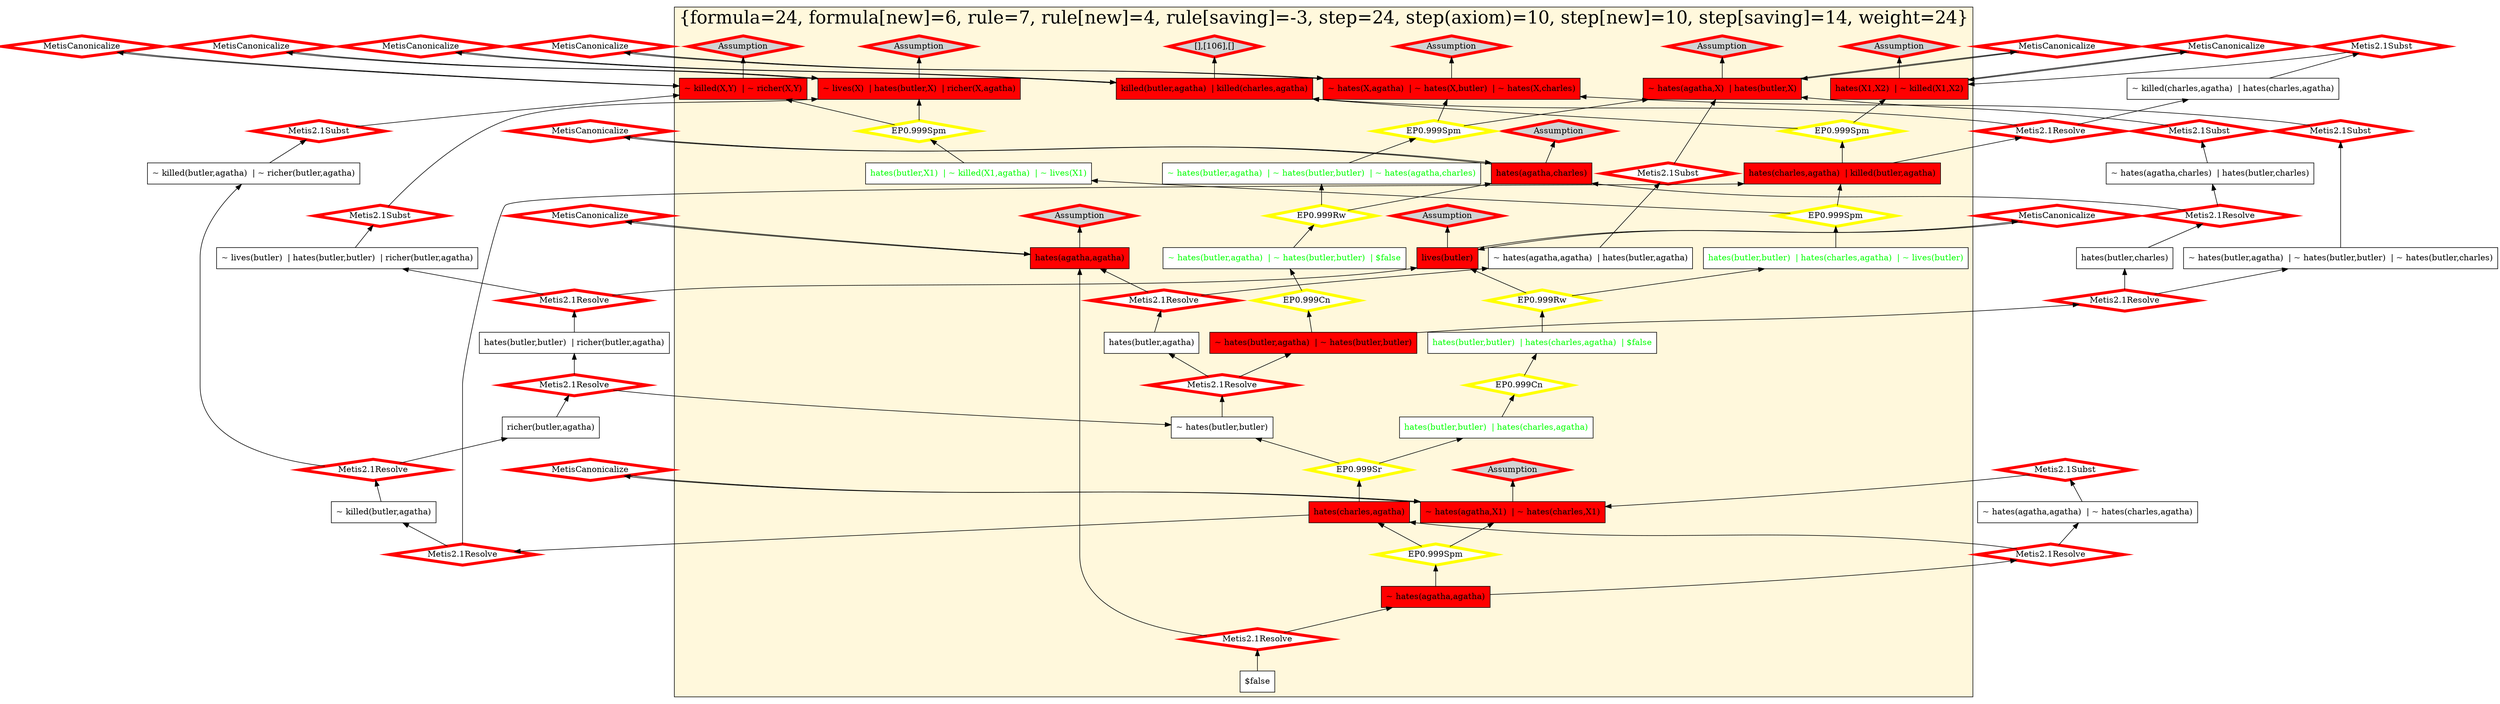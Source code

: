 digraph g 
{ rankdir=BT;
   
  "x_44" [ color="black" shape="box" label="~ killed(X,Y)  | hates(X,Y)" fillcolor="red" style="filled"  ];
  "x_60" [ color="black" shape="box" label="hates(butler,X1)  | ~ hates(agatha,X1)" fillcolor="red" style="filled"  ];
  "x_4" [ color="black" shape="box" label="$false" fillcolor="white" style="filled"  ];
  "x_5" [ color="black" shape="box" label="hates(butler,charles)" fillcolor="white" style="filled"  ];
  "x_108" [ color="black" shape="box" label="~ killed(X,Y)  | ~ richer(X,Y)" fillcolor="red" style="filled"  ];
  "x_6" [ fontcolor="green" color="black" shape="box" label="hates(butler,butler)  | hates(charles,agatha)" fillcolor="white" style="filled"  ];
  "x_68" [ color="black" shape="box" label="hates(charles,agatha)  | killed(butler,agatha)" fillcolor="red" style="filled"  ];
  "x_7" [ color="black" shape="box" label="~ killed(butler,agatha)  | ~ richer(butler,agatha)" fillcolor="white" style="filled"  ];
  "x_93" [ color="black" shape="box" label="richer(X1,agatha)  | hates(butler,X1)  | ~ lives(X1)" fillcolor="red" style="filled"  ];
  "x_44" [ color="black" shape="box" label="~ killed(X,Y)  | hates(X,Y)" fillcolor="red" style="filled"  ];
  "x_83" [ color="black" shape="box" label="~ hates(butler,butler)" fillcolor="white" style="filled"  ];
  "x_13" [ color="black" shape="box" label="hates(agatha,agatha)" fillcolor="red" style="filled"  ];
  "x_118" [ color="black" shape="box" label="~ hates(butler,agatha)  | ~ hates(butler,butler)" fillcolor="red" style="filled"  ];
  "x_85" [ color="black" shape="box" label="~ hates(X1,agatha)  | ~ hates(X1,butler)  | ~ hates(X1,charles)" fillcolor="red" style="filled"  ];
  "x_87" [ fontcolor="green" color="black" shape="box" label="hates(butler,butler)  | hates(charles,agatha)  | $false" fillcolor="white" style="filled"  ];
  "x_19" [ fontcolor="green" color="black" shape="box" label="~ hates(butler,agatha)  | ~ hates(butler,butler)  | $false" fillcolor="white" style="filled"  ];
  "x_131" [ color="black" shape="box" label="hates(agatha,charles)" fillcolor="red" style="filled"  ];
  "x_20" [ fontcolor="green" color="black" shape="box" label="~ hates(butler,agatha)  | ~ hates(butler,butler)  | ~ hates(agatha,charles)" fillcolor="white" style="filled"  ];
  "x_22" [ color="black" shape="box" label="~ lives(butler)  | hates(butler,butler)  | richer(butler,agatha)" fillcolor="white" style="filled"  ];
  "x_99" [ color="black" shape="box" label="~ hates(agatha,X)  | ~ hates(charles,X)" fillcolor="red" style="filled"  ];
  "x_23" [ fontcolor="green" color="black" shape="box" label="hates(butler,X1)  | ~ killed(X1,agatha)  | ~ lives(X1)" fillcolor="white" style="filled"  ];
  "x_92" [ color="black" shape="box" label="~ killed(butler,agatha)" fillcolor="white" style="filled"  ];
  "x_93" [ color="black" shape="box" label="~ lives(X)  | richer(X,agatha)  | hates(butler,X)" fillcolor="red" style="filled"  ];
  "x_25" [ color="black" shape="box" label="~ hates(agatha,agatha)" fillcolor="red" style="filled"  ];
  "x_26" [ color="black" shape="box" label="~ hates(agatha,agatha)  | ~ hates(charles,agatha)" fillcolor="white" style="filled"  ];
  "x_83" [ color="black" shape="box" label="~ hates(butler,butler)" fillcolor="white" style="filled"  ];
  "x_13" [ color="black" shape="box" label="hates(agatha,agatha)" fillcolor="red" style="filled"  ];
  "x_99" [ color="black" shape="box" label="~ hates(agatha,X)  | ~ hates(charles,X)" fillcolor="red" style="filled"  ];
  "x_49" [ color="black" shape="box" label="lives(butler)" fillcolor="red" style="filled"  ];
  "x_106" [ color="black" shape="box" label="killed(butler,agatha)  | killed(charles,agatha)" fillcolor="red" style="filled"  ];
  "x_25" [ color="black" shape="box" label="~ hates(agatha,agatha)" fillcolor="red" style="filled"  ];
  "x_108" [ color="black" shape="box" label="~ killed(X1,X2)  | ~ richer(X1,X2)" fillcolor="red" style="filled"  ];
  "x_93" [ color="black" shape="box" label="~ lives(X)  | hates(butler,X)  | richer(X,agatha)" fillcolor="red" style="filled"  ];
  "x_49" [ color="black" shape="box" label="lives(butler)" fillcolor="red" style="filled"  ];
  "x_131" [ color="black" shape="box" label="hates(agatha,charles)" fillcolor="red" style="filled"  ];
  "x_60" [ color="black" shape="box" label="~ hates(agatha,X)  | hates(butler,X)" fillcolor="red" style="filled"  ];
  "x_113" [ color="black" shape="box" label="hates(butler,butler)  | richer(butler,agatha)" fillcolor="white" style="filled"  ];
  "x_55" [ color="black" shape="box" label="hates(butler,agatha)" fillcolor="white" style="filled"  ];
  "x_41" [ color="black" shape="box" label="~ killed(charles,agatha)  | hates(charles,agatha)" fillcolor="white" style="filled"  ];
  "x_85" [ color="black" shape="box" label="~ hates(X,agatha)  | ~ hates(X,butler)  | ~ hates(X,charles)" fillcolor="red" style="filled"  ];
  "x_43" [ color="black" shape="box" label="richer(butler,agatha)" fillcolor="white" style="filled"  ];
  "x_116" [ color="black" shape="box" label="~ hates(butler,agatha)  | ~ hates(butler,butler)  | ~ hates(butler,charles)" fillcolor="white" style="filled"  ];
  "x_44" [ color="black" shape="box" label="hates(X1,X2)  | ~ killed(X1,X2)" fillcolor="red" style="filled"  ];
  "x_119" [ color="black" shape="box" label="~ hates(agatha,agatha)  | hates(butler,agatha)" fillcolor="white" style="filled"  ];
  "x_118" [ color="black" shape="box" label="~ hates(butler,agatha)  | ~ hates(butler,butler)" fillcolor="red" style="filled"  ];
  "x_121" [ fontcolor="green" color="black" shape="box" label="hates(butler,butler)  | hates(charles,agatha)  | ~ lives(butler)" fillcolor="white" style="filled"  ];
  "x_123" [ color="black" shape="box" label="hates(charles,agatha)" fillcolor="red" style="filled"  ];
  "x_106" [ color="black" shape="box" label="killed(butler,agatha)  | killed(charles,agatha)" fillcolor="red" style="filled"  ];
  "x_123" [ color="black" shape="box" label="hates(charles,agatha)" fillcolor="red" style="filled"  ];
  "x_49" [ color="black" shape="box" label="lives(butler)" fillcolor="red" style="filled"  ];
  "x_85" [ color="black" shape="box" label="~ hates(X,agatha)  | ~ hates(X,butler)  | ~ hates(X,charles)" fillcolor="red" style="filled"  ];
  "x_131" [ color="black" shape="box" label="hates(agatha,charles)" fillcolor="red" style="filled"  ];
  "x_106" [ color="black" shape="box" label="killed(butler,agatha)  | killed(charles,agatha)" fillcolor="red" style="filled"  ];
  "x_60" [ color="black" shape="box" label="~ hates(agatha,X)  | hates(butler,X)" fillcolor="red" style="filled"  ];
  "x_138" [ color="black" shape="box" label="~ hates(agatha,charles)  | hates(butler,charles)" fillcolor="white" style="filled"  ];
  "x_68" [ color="black" shape="box" label="hates(charles,agatha)  | killed(butler,agatha)" fillcolor="red" style="filled"  ];
  "x_99" [ color="black" shape="box" label="~ hates(agatha,X1)  | ~ hates(charles,X1)" fillcolor="red" style="filled"  ];
  "x_108" [ color="black" shape="box" label="~ killed(X,Y)  | ~ richer(X,Y)" fillcolor="red" style="filled"  ];
  "1450b6d7:1242c262046:-7faa" [ URL="http://browser.inference-web.org/iwbrowser/BrowseNodeSet?url=http%3A%2F%2Finference-web.org%2Fproofs%2Ftptp%2FSolutions%2FPUZ%2FPUZ001-1%2FMetis---2.2%2Fanswer.owl%23ns_refute_0_12" color="red" shape="diamond" label="MetisCanonicalize" fillcolor="white" style="filled" penwidth="5"  ];
  "x_131" -> "1450b6d7:1242c262046:-7faa";
  "1450b6d7:1242c262046:-7faa" -> "x_131";
  "1450b6d7:1242c262046:-7f73" [ URL="http://browser.inference-web.org/iwbrowser/BrowseNodeSet?url=http%3A%2F%2Finference-web.org%2Fproofs%2Ftptp%2FSolutions%2FPUZ%2FPUZ001-1%2FMetis---2.2%2Fanswer.owl%23ns_refute_0_3" color="red" shape="diamond" label="MetisCanonicalize" fillcolor="white" style="filled" penwidth="5"  ];
  "x_44" -> "1450b6d7:1242c262046:-7f73";
  "1450b6d7:1242c262046:-7f73" -> "x_44";
  "1450b6d7:1242c262046:-7f7c" [ URL="http://browser.inference-web.org/iwbrowser/BrowseNodeSet?url=http%3A%2F%2Finference-web.org%2Fproofs%2Ftptp%2FSolutions%2FPUZ%2FPUZ001-1%2FMetis---2.2%2Fanswer.owl%23ns_refute_0_5" color="red" shape="diamond" label="Metis2.1Resolve" fillcolor="white" style="filled" penwidth="5"  ];
  "x_68" -> "1450b6d7:1242c262046:-7f7c";
  "1450b6d7:1242c262046:-7f7c" -> "x_41";
  "1450b6d7:1242c262046:-7f7c" -> "x_106";
  "1450b6d7:1242c262046:-7fd7" [ URL="http://browser.inference-web.org/iwbrowser/BrowseNodeSet?url=http%3A%2F%2Finference-web.org%2Fproofs%2Ftptp%2FSolutions%2FPUZ%2FPUZ001-1%2FMetis---2.2%2Fanswer.owl%23ns_poorer_killer" color="red" shape="diamond" label="Assumption" fillcolor="lightgrey" style="filled" penwidth="5"  ];
  "x_108" -> "1450b6d7:1242c262046:-7fd7";
  "1450b6d7:1242c262046:-7f44" [ URL="http://browser.inference-web.org/iwbrowser/BrowseNodeSet?url=http%3A%2F%2Finference-web.org%2Fproofs%2Ftptp%2FSolutions%2FPUZ%2FPUZ001-1%2FEP---1.1pre%2Fanswer.owl%23ns_40" color="yellow" shape="diamond" label="EP0.999Sr" fillcolor="white" style="filled" penwidth="5"  ];
  "x_123" -> "1450b6d7:1242c262046:-7f44";
  "1450b6d7:1242c262046:-7f44" -> "x_6";
  "1450b6d7:1242c262046:-7f44" -> "x_83";
  "1450b6d7:1242c262046:-7f8e" [ URL="http://browser.inference-web.org/iwbrowser/BrowseNodeSet?url=http%3A%2F%2Finference-web.org%2Fproofs%2Ftptp%2FSolutions%2FPUZ%2FPUZ001-1%2FMetis---2.2%2Fanswer.owl%23ns_refute_0_10" color="red" shape="diamond" label="Metis2.1Subst" fillcolor="white" style="filled" penwidth="5"  ];
  "x_22" -> "1450b6d7:1242c262046:-7f8e";
  "1450b6d7:1242c262046:-7f8e" -> "x_93";
  "1450b6d7:1242c262046:-7ef8" [ URL="http://browser.inference-web.org/iwbrowser/BrowseNodeSet?url=http%3A%2F%2Finference-web.org%2Fproofs%2Ftptp%2FSolutions%2FPUZ%2FPUZ001-1%2FEP---1.1pre%2Fanswer.owl%23ns_26" color="yellow" shape="diamond" label="EP0.999Rw" fillcolor="white" style="filled" penwidth="5"  ];
  "x_87" -> "1450b6d7:1242c262046:-7ef8";
  "1450b6d7:1242c262046:-7ef8" -> "x_49";
  "1450b6d7:1242c262046:-7ef8" -> "x_121";
  "1450b6d7:1242c262046:-7fc5" [ URL="http://browser.inference-web.org/iwbrowser/BrowseNodeSet?url=http%3A%2F%2Finference-web.org%2Fproofs%2Ftptp%2FSolutions%2FPUZ%2FPUZ001-1%2FMetis---2.2%2Fanswer.owl%23ns_refute_0_17" color="red" shape="diamond" label="Metis2.1Subst" fillcolor="white" style="filled" penwidth="5"  ];
  "x_116" -> "1450b6d7:1242c262046:-7fc5";
  "1450b6d7:1242c262046:-7fc5" -> "x_85";
  "1450b6d7:1242c262046:-7efc" [ URL="http://browser.inference-web.org/iwbrowser/BrowseNodeSet?url=http%3A%2F%2Finference-web.org%2Fproofs%2Ftptp%2FSolutions%2FPUZ%2FPUZ001-1%2FEP---1.1pre%2Fanswer.owl%23ns_27" color="yellow" shape="diamond" label="EP0.999Cn" fillcolor="white" style="filled" penwidth="5"  ];
  "x_6" -> "1450b6d7:1242c262046:-7efc";
  "1450b6d7:1242c262046:-7efc" -> "x_87";
  "1450b6d7:1242c262046:-7fba" [ URL="http://browser.inference-web.org/iwbrowser/BrowseNodeSet?url=http%3A%2F%2Finference-web.org%2Fproofs%2Ftptp%2FSolutions%2FPUZ%2FPUZ001-1%2FMetis---2.2%2Fanswer.owl%23ns_refute_0_15" color="red" shape="diamond" label="Metis2.1Resolve" fillcolor="white" style="filled" penwidth="5"  ];
  "x_5" -> "1450b6d7:1242c262046:-7fba";
  "1450b6d7:1242c262046:-7fba" -> "x_131";
  "1450b6d7:1242c262046:-7fba" -> "x_138";
  "1450b6d7:1242c262046:-7ff9" [ URL="http://browser.inference-web.org/iwbrowser/BrowseNodeSet?url=http%3A%2F%2Finference-web.org%2Fproofs%2Ftptp%2FSolutions%2FPUZ%2FPUZ001-1%2FMetis---2.2%2Fanswer.owl%23ns_refute_0_26" color="red" shape="diamond" label="Metis2.1Resolve" fillcolor="white" style="filled" penwidth="5"  ];
  "x_25" -> "1450b6d7:1242c262046:-7ff9";
  "1450b6d7:1242c262046:-7ff9" -> "x_26";
  "1450b6d7:1242c262046:-7ff9" -> "x_123";
  "1450b6d7:1242c262046:-7f15" [ URL="http://browser.inference-web.org/iwbrowser/BrowseNodeSet?url=http%3A%2F%2Finference-web.org%2Fproofs%2Ftptp%2FSolutions%2FPUZ%2FPUZ001-1%2FEP---1.1pre%2Fanswer.owl%23ns_19" color="yellow" shape="diamond" label="EP0.999Rw" fillcolor="white" style="filled" penwidth="5"  ];
  "x_19" -> "1450b6d7:1242c262046:-7f15";
  "1450b6d7:1242c262046:-7f15" -> "x_20";
  "1450b6d7:1242c262046:-7f15" -> "x_131";
  "1450b6d7:1242c262046:-7f96" [ URL="http://browser.inference-web.org/iwbrowser/BrowseNodeSet?url=http%3A%2F%2Finference-web.org%2Fproofs%2Ftptp%2FSolutions%2FPUZ%2FPUZ001-1%2FMetis---2.2%2Fanswer.owl%23ns_agatha_hates_agatha" color="red" shape="diamond" label="Assumption" fillcolor="lightgrey" style="filled" penwidth="5"  ];
  "x_13" -> "1450b6d7:1242c262046:-7f96";
  "1450b6d7:1242c262046:-7fe9" [ URL="http://browser.inference-web.org/iwbrowser/BrowseNodeSet?url=http%3A%2F%2Finference-web.org%2Fproofs%2Ftptp%2FSolutions%2FPUZ%2FPUZ001-1%2FMetis---2.2%2Fanswer.owl%23ns_refute_0_25" color="red" shape="diamond" label="Metis2.1Resolve" fillcolor="white" style="filled" penwidth="5"  ];
  "x_123" -> "1450b6d7:1242c262046:-7fe9";
  "1450b6d7:1242c262046:-7fe9" -> "x_68";
  "1450b6d7:1242c262046:-7fe9" -> "x_92";
  "1450b6d7:1242c262046:-7fc1" [ URL="http://browser.inference-web.org/iwbrowser/BrowseNodeSet?url=http%3A%2F%2Finference-web.org%2Fproofs%2Ftptp%2FSolutions%2FPUZ%2FPUZ001-1%2FMetis---2.2%2Fanswer.owl%23ns_refute_0_16" color="red" shape="diamond" label="MetisCanonicalize" fillcolor="white" style="filled" penwidth="5"  ];
  "x_85" -> "1450b6d7:1242c262046:-7fc1";
  "1450b6d7:1242c262046:-7fc1" -> "x_85";
  "1450b6d7:1242c262046:-7f6f" [ URL="http://browser.inference-web.org/iwbrowser/BrowseNodeSet?url=http%3A%2F%2Finference-web.org%2Fproofs%2Ftptp%2FSolutions%2FPUZ%2FPUZ001-1%2FMetis---2.2%2Fanswer.owl%23ns_killer_hates_victim" color="red" shape="diamond" label="Assumption" fillcolor="lightgrey" style="filled" penwidth="5"  ];
  "x_44" -> "1450b6d7:1242c262046:-7f6f";
  "1450b6d7:1242c262046:-7f9e" [ URL="http://browser.inference-web.org/iwbrowser/BrowseNodeSet?url=http%3A%2F%2Finference-web.org%2Fproofs%2Ftptp%2FSolutions%2FPUZ%2FPUZ001-1%2FMetis---2.2%2Fanswer.owl%23ns_refute_0_20" color="red" shape="diamond" label="Metis2.1Subst" fillcolor="white" style="filled" penwidth="5"  ];
  "x_119" -> "1450b6d7:1242c262046:-7f9e";
  "1450b6d7:1242c262046:-7f9e" -> "x_60";
  "1450b6d7:1242c262046:-7f0b" [ URL="http://browser.inference-web.org/iwbrowser/BrowseNodeSet?url=http%3A%2F%2Finference-web.org%2Fproofs%2Ftptp%2FSolutions%2FPUZ%2FPUZ001-1%2FEP---1.1pre%2Fanswer.owl%23ns_18" color="yellow" shape="diamond" label="EP0.999Spm" fillcolor="white" style="filled" penwidth="5"  ];
  "x_20" -> "1450b6d7:1242c262046:-7f0b";
  "1450b6d7:1242c262046:-7f0b" -> "x_60";
  "1450b6d7:1242c262046:-7f0b" -> "x_85";
  "1450b6d7:1242c262046:-7f68" [ URL="http://browser.inference-web.org/iwbrowser/BrowseNodeSet?url=http%3A%2F%2Finference-web.org%2Fproofs%2Ftptp%2FSolutions%2FPUZ%2FPUZ001-1%2FMetis---2.2%2Fanswer.owl%23ns_prove_neither_charles_nor_butler_did_it" color="red" shape="diamond" label="[],[106],[]" fillcolor="lightgrey" style="filled" penwidth="5"  ];
  "x_106" -> "1450b6d7:1242c262046:-7f68";
  "1450b6d7:1242c262046:-7f86" [ URL="http://browser.inference-web.org/iwbrowser/BrowseNodeSet?url=http%3A%2F%2Finference-web.org%2Fproofs%2Ftptp%2FSolutions%2FPUZ%2FPUZ001-1%2FMetis---2.2%2Fanswer.owl%23ns_butler_hates_poor" color="red" shape="diamond" label="Assumption" fillcolor="lightgrey" style="filled" penwidth="5"  ];
  "x_93" -> "1450b6d7:1242c262046:-7f86";
  "1450b6d7:1242c262046:-7fca" [ URL="http://browser.inference-web.org/iwbrowser/BrowseNodeSet?url=http%3A%2F%2Finference-web.org%2Fproofs%2Ftptp%2FSolutions%2FPUZ%2FPUZ001-1%2FMetis---2.2%2Fanswer.owl%23ns_refute_0_18" color="red" shape="diamond" label="Metis2.1Resolve" fillcolor="white" style="filled" penwidth="5"  ];
  "x_118" -> "1450b6d7:1242c262046:-7fca";
  "1450b6d7:1242c262046:-7fca" -> "x_5";
  "1450b6d7:1242c262046:-7fca" -> "x_116";
  "1450b6d7:1242c262046:-7f19" [ URL="http://browser.inference-web.org/iwbrowser/BrowseNodeSet?url=http%3A%2F%2Finference-web.org%2Fproofs%2Ftptp%2FSolutions%2FPUZ%2FPUZ001-1%2FEP---1.1pre%2Fanswer.owl%23ns_20" color="yellow" shape="diamond" label="EP0.999Cn" fillcolor="white" style="filled" penwidth="5"  ];
  "x_118" -> "1450b6d7:1242c262046:-7f19";
  "1450b6d7:1242c262046:-7f19" -> "x_19";
  "1450b6d7:1242c262046:-7fa6" [ URL="http://browser.inference-web.org/iwbrowser/BrowseNodeSet?url=http%3A%2F%2Finference-web.org%2Fproofs%2Ftptp%2FSolutions%2FPUZ%2FPUZ001-1%2FMetis---2.2%2Fanswer.owl%23ns_agatha_hates_charles" color="red" shape="diamond" label="Assumption" fillcolor="lightgrey" style="filled" penwidth="5"  ];
  "x_131" -> "1450b6d7:1242c262046:-7fa6";
  "1450b6d7:1242c262046:-7ffe" [ URL="http://browser.inference-web.org/iwbrowser/BrowseNodeSet?url=http%3A%2F%2Finference-web.org%2Fproofs%2Ftptp%2FSolutions%2FPUZ%2FPUZ001-1%2FMetis---2.2%2Fanswer.owl%23answer" color="red" shape="diamond" label="Metis2.1Resolve" fillcolor="white" style="filled" penwidth="5"  ];
  "x_4" -> "1450b6d7:1242c262046:-7ffe";
  "1450b6d7:1242c262046:-7ffe" -> "x_13";
  "1450b6d7:1242c262046:-7ffe" -> "x_25";
  "1450b6d7:1242c262046:-7ff0" [ URL="http://browser.inference-web.org/iwbrowser/BrowseNodeSet?url=http%3A%2F%2Finference-web.org%2Fproofs%2Ftptp%2FSolutions%2FPUZ%2FPUZ001-1%2FMetis---2.2%2Fanswer.owl%23ns_refute_0_0" color="red" shape="diamond" label="MetisCanonicalize" fillcolor="white" style="filled" penwidth="5"  ];
  "x_99" -> "1450b6d7:1242c262046:-7ff0";
  "1450b6d7:1242c262046:-7ff0" -> "x_99";
  "1450b6d7:1242c262046:-7ff4" [ URL="http://browser.inference-web.org/iwbrowser/BrowseNodeSet?url=http%3A%2F%2Finference-web.org%2Fproofs%2Ftptp%2FSolutions%2FPUZ%2FPUZ001-1%2FMetis---2.2%2Fanswer.owl%23ns_refute_0_1" color="red" shape="diamond" label="Metis2.1Subst" fillcolor="white" style="filled" penwidth="5"  ];
  "x_26" -> "1450b6d7:1242c262046:-7ff4";
  "1450b6d7:1242c262046:-7ff4" -> "x_99";
  "1450b6d7:1242c262046:-7f93" [ URL="http://browser.inference-web.org/iwbrowser/BrowseNodeSet?url=http%3A%2F%2Finference-web.org%2Fproofs%2Ftptp%2FSolutions%2FPUZ%2FPUZ001-1%2FMetis---2.2%2Fanswer.owl%23ns_refute_0_11" color="red" shape="diamond" label="Metis2.1Resolve" fillcolor="white" style="filled" penwidth="5"  ];
  "x_113" -> "1450b6d7:1242c262046:-7f93";
  "1450b6d7:1242c262046:-7f93" -> "x_22";
  "1450b6d7:1242c262046:-7f93" -> "x_49";
  "1450b6d7:1242c262046:-7fec" [ URL="http://browser.inference-web.org/iwbrowser/BrowseNodeSet?url=http%3A%2F%2Finference-web.org%2Fproofs%2Ftptp%2FSolutions%2FPUZ%2FPUZ001-1%2FMetis---2.2%2Fanswer.owl%23ns_different_hates" color="red" shape="diamond" label="Assumption" fillcolor="lightgrey" style="filled" penwidth="5"  ];
  "x_99" -> "1450b6d7:1242c262046:-7fec";
  "1450b6d7:1242c262046:-7fb1" [ URL="http://browser.inference-web.org/iwbrowser/BrowseNodeSet?url=http%3A%2F%2Finference-web.org%2Fproofs%2Ftptp%2FSolutions%2FPUZ%2FPUZ001-1%2FMetis---2.2%2Fanswer.owl%23ns_refute_0_13" color="red" shape="diamond" label="MetisCanonicalize" fillcolor="white" style="filled" penwidth="5"  ];
  "x_60" -> "1450b6d7:1242c262046:-7fb1";
  "1450b6d7:1242c262046:-7fb1" -> "x_60";
  "1450b6d7:1242c262046:-7f7f" [ URL="http://browser.inference-web.org/iwbrowser/BrowseNodeSet?url=http%3A%2F%2Finference-web.org%2Fproofs%2Ftptp%2FSolutions%2FPUZ%2FPUZ001-1%2FMetis---2.2%2Fanswer.owl%23ns_butler" color="red" shape="diamond" label="Assumption" fillcolor="lightgrey" style="filled" penwidth="5"  ];
  "x_49" -> "1450b6d7:1242c262046:-7f7f";
  "1450b6d7:1242c262046:-7f83" [ URL="http://browser.inference-web.org/iwbrowser/BrowseNodeSet?url=http%3A%2F%2Finference-web.org%2Fproofs%2Ftptp%2FSolutions%2FPUZ%2FPUZ001-1%2FMetis---2.2%2Fanswer.owl%23ns_refute_0_8" color="red" shape="diamond" label="MetisCanonicalize" fillcolor="white" style="filled" penwidth="5"  ];
  "x_49" -> "1450b6d7:1242c262046:-7f83";
  "1450b6d7:1242c262046:-7f83" -> "x_49";
  "1450b6d7:1242c262046:-7fe4" [ URL="http://browser.inference-web.org/iwbrowser/BrowseNodeSet?url=http%3A%2F%2Finference-web.org%2Fproofs%2Ftptp%2FSolutions%2FPUZ%2FPUZ001-1%2FMetis---2.2%2Fanswer.owl%23ns_refute_0_24" color="red" shape="diamond" label="Metis2.1Resolve" fillcolor="white" style="filled" penwidth="5"  ];
  "x_92" -> "1450b6d7:1242c262046:-7fe4";
  "1450b6d7:1242c262046:-7fe4" -> "x_7";
  "1450b6d7:1242c262046:-7fe4" -> "x_43";
  "1450b6d7:1242c262046:-7fcf" [ URL="http://browser.inference-web.org/iwbrowser/BrowseNodeSet?url=http%3A%2F%2Finference-web.org%2Fproofs%2Ftptp%2FSolutions%2FPUZ%2FPUZ001-1%2FMetis---2.2%2Fanswer.owl%23ns_refute_0_22" color="red" shape="diamond" label="Metis2.1Resolve" fillcolor="white" style="filled" penwidth="5"  ];
  "x_83" -> "1450b6d7:1242c262046:-7fcf";
  "1450b6d7:1242c262046:-7fcf" -> "x_55";
  "1450b6d7:1242c262046:-7fcf" -> "x_118";
  "1450b6d7:1242c262046:-7f8a" [ URL="http://browser.inference-web.org/iwbrowser/BrowseNodeSet?url=http%3A%2F%2Finference-web.org%2Fproofs%2Ftptp%2FSolutions%2FPUZ%2FPUZ001-1%2FMetis---2.2%2Fanswer.owl%23ns_refute_0_9" color="red" shape="diamond" label="MetisCanonicalize" fillcolor="white" style="filled" penwidth="5"  ];
  "x_93" -> "1450b6d7:1242c262046:-7f8a";
  "1450b6d7:1242c262046:-7f8a" -> "x_93";
  "1450b6d7:1242c262046:-7f6c" [ URL="http://browser.inference-web.org/iwbrowser/BrowseNodeSet?url=http%3A%2F%2Finference-web.org%2Fproofs%2Ftptp%2FSolutions%2FPUZ%2FPUZ001-1%2FMetis---2.2%2Fanswer.owl%23ns_refute_0_2" color="red" shape="diamond" label="MetisCanonicalize" fillcolor="white" style="filled" penwidth="5"  ];
  "x_106" -> "1450b6d7:1242c262046:-7f6c";
  "1450b6d7:1242c262046:-7f6c" -> "x_106";
  "1450b6d7:1242c262046:-7f65" [ URL="http://browser.inference-web.org/iwbrowser/BrowseNodeSet?url=http%3A%2F%2Finference-web.org%2Fproofs%2Ftptp%2FSolutions%2FPUZ%2FPUZ001-1%2FEP---1.1pre%2Fanswer.owl%23ns_13" color="yellow" shape="diamond" label="EP0.999Spm" fillcolor="white" style="filled" penwidth="5"  ];
  "x_68" -> "1450b6d7:1242c262046:-7f65";
  "1450b6d7:1242c262046:-7f65" -> "x_44";
  "1450b6d7:1242c262046:-7f65" -> "x_106";
  "1450b6d7:1242c262046:-7f9a" [ URL="http://browser.inference-web.org/iwbrowser/BrowseNodeSet?url=http%3A%2F%2Finference-web.org%2Fproofs%2Ftptp%2FSolutions%2FPUZ%2FPUZ001-1%2FMetis---2.2%2Fanswer.owl%23ns_refute_0_19" color="red" shape="diamond" label="MetisCanonicalize" fillcolor="white" style="filled" penwidth="5"  ];
  "x_13" -> "1450b6d7:1242c262046:-7f9a";
  "1450b6d7:1242c262046:-7f9a" -> "x_13";
  "1450b6d7:1242c262046:-7fdb" [ URL="http://browser.inference-web.org/iwbrowser/BrowseNodeSet?url=http%3A%2F%2Finference-web.org%2Fproofs%2Ftptp%2FSolutions%2FPUZ%2FPUZ001-1%2FMetis---2.2%2Fanswer.owl%23ns_refute_0_6" color="red" shape="diamond" label="MetisCanonicalize" fillcolor="white" style="filled" penwidth="5"  ];
  "x_108" -> "1450b6d7:1242c262046:-7fdb";
  "1450b6d7:1242c262046:-7fdb" -> "x_108";
  "1450b6d7:1242c262046:-7fb5" [ URL="http://browser.inference-web.org/iwbrowser/BrowseNodeSet?url=http%3A%2F%2Finference-web.org%2Fproofs%2Ftptp%2FSolutions%2FPUZ%2FPUZ001-1%2FMetis---2.2%2Fanswer.owl%23ns_refute_0_14" color="red" shape="diamond" label="Metis2.1Subst" fillcolor="white" style="filled" penwidth="5"  ];
  "x_138" -> "1450b6d7:1242c262046:-7fb5";
  "1450b6d7:1242c262046:-7fb5" -> "x_60";
  "1450b6d7:1242c262046:-7eee" [ URL="http://browser.inference-web.org/iwbrowser/BrowseNodeSet?url=http%3A%2F%2Finference-web.org%2Fproofs%2Ftptp%2FSolutions%2FPUZ%2FPUZ001-1%2FEP---1.1pre%2Fanswer.owl%23ns_25" color="yellow" shape="diamond" label="EP0.999Spm" fillcolor="white" style="filled" penwidth="5"  ];
  "x_121" -> "1450b6d7:1242c262046:-7eee";
  "1450b6d7:1242c262046:-7eee" -> "x_23";
  "1450b6d7:1242c262046:-7eee" -> "x_68";
  "1450b6d7:1242c262046:-7fbd" [ URL="http://browser.inference-web.org/iwbrowser/BrowseNodeSet?url=http%3A%2F%2Finference-web.org%2Fproofs%2Ftptp%2FSolutions%2FPUZ%2FPUZ001-1%2FMetis---2.2%2Fanswer.owl%23ns_no_one_hates_everyone" color="red" shape="diamond" label="Assumption" fillcolor="lightgrey" style="filled" penwidth="5"  ];
  "x_85" -> "1450b6d7:1242c262046:-7fbd";
  "1450b6d7:1242c262046:-7fdf" [ URL="http://browser.inference-web.org/iwbrowser/BrowseNodeSet?url=http%3A%2F%2Finference-web.org%2Fproofs%2Ftptp%2FSolutions%2FPUZ%2FPUZ001-1%2FMetis---2.2%2Fanswer.owl%23ns_refute_0_7" color="red" shape="diamond" label="Metis2.1Subst" fillcolor="white" style="filled" penwidth="5"  ];
  "x_7" -> "1450b6d7:1242c262046:-7fdf";
  "1450b6d7:1242c262046:-7fdf" -> "x_108";
  "1450b6d7:1242c262046:-7fd4" [ URL="http://browser.inference-web.org/iwbrowser/BrowseNodeSet?url=http%3A%2F%2Finference-web.org%2Fproofs%2Ftptp%2FSolutions%2FPUZ%2FPUZ001-1%2FMetis---2.2%2Fanswer.owl%23ns_refute_0_23" color="red" shape="diamond" label="Metis2.1Resolve" fillcolor="white" style="filled" penwidth="5"  ];
  "x_43" -> "1450b6d7:1242c262046:-7fd4";
  "1450b6d7:1242c262046:-7fd4" -> "x_83";
  "1450b6d7:1242c262046:-7fd4" -> "x_113";
  "1450b6d7:1242c262046:-7fad" [ URL="http://browser.inference-web.org/iwbrowser/BrowseNodeSet?url=http%3A%2F%2Finference-web.org%2Fproofs%2Ftptp%2FSolutions%2FPUZ%2FPUZ001-1%2FMetis---2.2%2Fanswer.owl%23ns_same_hates" color="red" shape="diamond" label="Assumption" fillcolor="lightgrey" style="filled" penwidth="5"  ];
  "x_60" -> "1450b6d7:1242c262046:-7fad";
  "1450b6d7:1242c262046:-7f77" [ URL="http://browser.inference-web.org/iwbrowser/BrowseNodeSet?url=http%3A%2F%2Finference-web.org%2Fproofs%2Ftptp%2FSolutions%2FPUZ%2FPUZ001-1%2FMetis---2.2%2Fanswer.owl%23ns_refute_0_4" color="red" shape="diamond" label="Metis2.1Subst" fillcolor="white" style="filled" penwidth="5"  ];
  "x_41" -> "1450b6d7:1242c262046:-7f77";
  "1450b6d7:1242c262046:-7f77" -> "x_44";
  "1450b6d7:1242c262046:-7ee9" [ URL="http://browser.inference-web.org/iwbrowser/BrowseNodeSet?url=http%3A%2F%2Finference-web.org%2Fproofs%2Ftptp%2FSolutions%2FPUZ%2FPUZ001-1%2FEP---1.1pre%2Fanswer.owl%23ns_14" color="yellow" shape="diamond" label="EP0.999Spm" fillcolor="white" style="filled" penwidth="5"  ];
  "x_23" -> "1450b6d7:1242c262046:-7ee9";
  "1450b6d7:1242c262046:-7ee9" -> "x_93";
  "1450b6d7:1242c262046:-7ee9" -> "x_108";
  "1450b6d7:1242c262046:-7f49" [ URL="http://browser.inference-web.org/iwbrowser/BrowseNodeSet?url=http%3A%2F%2Finference-web.org%2Fproofs%2Ftptp%2FSolutions%2FPUZ%2FPUZ001-1%2FEP---1.1pre%2Fanswer.owl%23ns_41" color="yellow" shape="diamond" label="EP0.999Spm" fillcolor="white" style="filled" penwidth="5"  ];
  "x_25" -> "1450b6d7:1242c262046:-7f49";
  "1450b6d7:1242c262046:-7f49" -> "x_99";
  "1450b6d7:1242c262046:-7f49" -> "x_123";
  "1450b6d7:1242c262046:-7fa3" [ URL="http://browser.inference-web.org/iwbrowser/BrowseNodeSet?url=http%3A%2F%2Finference-web.org%2Fproofs%2Ftptp%2FSolutions%2FPUZ%2FPUZ001-1%2FMetis---2.2%2Fanswer.owl%23ns_refute_0_21" color="red" shape="diamond" label="Metis2.1Resolve" fillcolor="white" style="filled" penwidth="5"  ];
  "x_55" -> "1450b6d7:1242c262046:-7fa3";
  "1450b6d7:1242c262046:-7fa3" -> "x_13";
  "1450b6d7:1242c262046:-7fa3" -> "x_119";
  
 subgraph cluster_opt 
{ labelloc=b label="{formula=24, formula[new]=6, rule=7, rule[new]=4, rule[saving]=-3, step=24, step(axiom)=10, step[new]=10, step[saving]=14, weight=24}" 
 fontsize=30 fillcolor=cornsilk style=filled 
  x_68 ; x_4 ; x_99 ; x_6 ; x_108 ; x_131 ; x_106 ; x_13 ; x_44 ; x_119 ; x_85 ; x_118 ; x_49 ; x_87 ; x_19 ; x_55 ; x_20 ; x_23 ; x_83 ; x_93 ; x_25 ; x_123 ; x_121 ; x_60 ; "1450b6d7:1242c262046:-7ffe" ;
 "1450b6d7:1242c262046:-7fd7" ;
 "1450b6d7:1242c262046:-7fec" ;
 "1450b6d7:1242c262046:-7f44" ;
 "1450b6d7:1242c262046:-7ef8" ;
 "1450b6d7:1242c262046:-7f7f" ;
 "1450b6d7:1242c262046:-7efc" ;
 "1450b6d7:1242c262046:-7fcf" ;
 "1450b6d7:1242c262046:-7f96" ;
 "1450b6d7:1242c262046:-7f15" ;
 "1450b6d7:1242c262046:-7f65" ;
 "1450b6d7:1242c262046:-7f9e" ;
 "1450b6d7:1242c262046:-7f6f" ;
 "1450b6d7:1242c262046:-7eee" ;
 "1450b6d7:1242c262046:-7fbd" ;
 "1450b6d7:1242c262046:-7f0b" ;
 "1450b6d7:1242c262046:-7f68" ;
 "1450b6d7:1242c262046:-7fad" ;
 "1450b6d7:1242c262046:-7ee9" ;
 "1450b6d7:1242c262046:-7f49" ;
 "1450b6d7:1242c262046:-7f86" ;
 "1450b6d7:1242c262046:-7f19" ;
 "1450b6d7:1242c262046:-7fa6" ;
 "1450b6d7:1242c262046:-7fa3" ;
 
}
 
}
